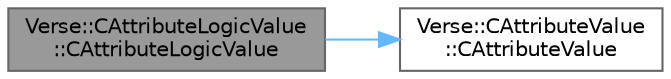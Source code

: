 digraph "Verse::CAttributeLogicValue::CAttributeLogicValue"
{
 // INTERACTIVE_SVG=YES
 // LATEX_PDF_SIZE
  bgcolor="transparent";
  edge [fontname=Helvetica,fontsize=10,labelfontname=Helvetica,labelfontsize=10];
  node [fontname=Helvetica,fontsize=10,shape=box,height=0.2,width=0.4];
  rankdir="LR";
  Node1 [id="Node000001",label="Verse::CAttributeLogicValue\l::CAttributeLogicValue",height=0.2,width=0.4,color="gray40", fillcolor="grey60", style="filled", fontcolor="black",tooltip=" "];
  Node1 -> Node2 [id="edge1_Node000001_Node000002",color="steelblue1",style="solid",tooltip=" "];
  Node2 [id="Node000002",label="Verse::CAttributeValue\l::CAttributeValue",height=0.2,width=0.4,color="grey40", fillcolor="white", style="filled",URL="$d7/d89/classVerse_1_1CAttributeValue.html#a01d65da5bba28c9cb75657b2bc50cd15",tooltip=" "];
}
